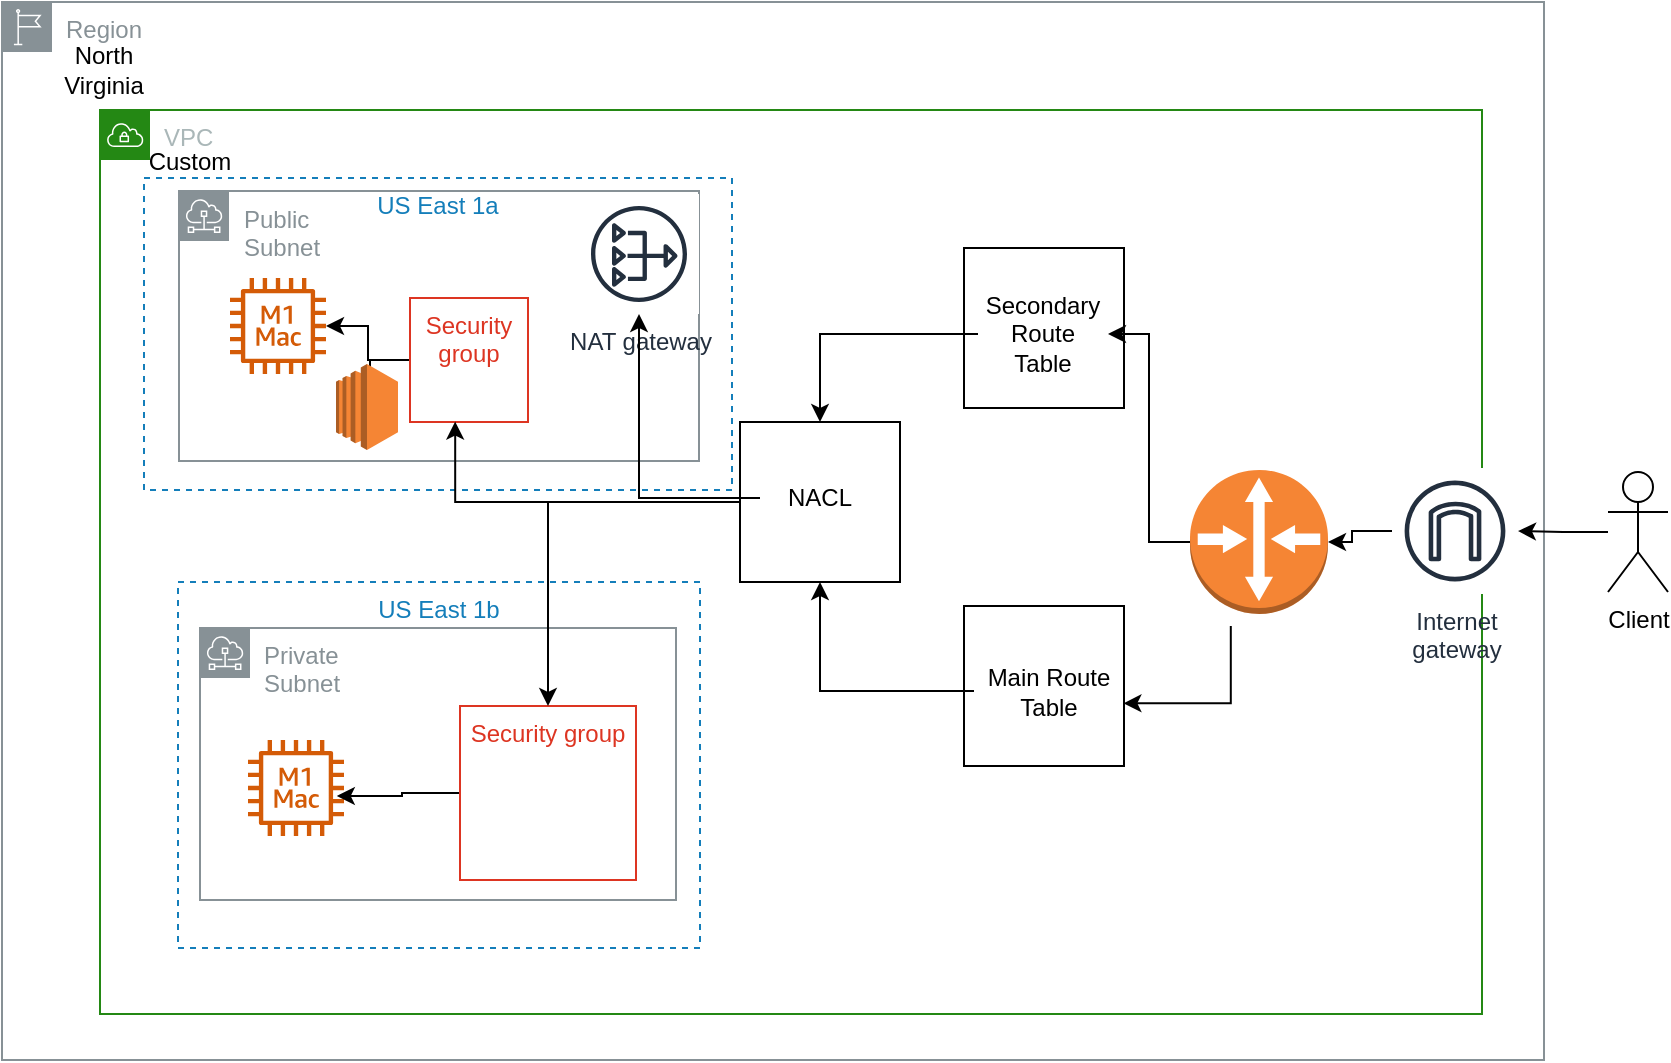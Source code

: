<mxfile version="21.7.2" type="github">
  <diagram name="Page-1" id="zbbqwSZYBmTLBSjIA_Wi">
    <mxGraphModel dx="1050" dy="613" grid="0" gridSize="10" guides="1" tooltips="1" connect="1" arrows="1" fold="1" page="1" pageScale="1" pageWidth="827" pageHeight="1169" math="0" shadow="0">
      <root>
        <mxCell id="0" />
        <mxCell id="1" parent="0" />
        <mxCell id="7gftYJPpzTUkcLlbKnQj-17" value="" style="whiteSpace=wrap;html=1;aspect=fixed;" vertex="1" parent="1">
          <mxGeometry x="526" y="161" width="80" height="80" as="geometry" />
        </mxCell>
        <mxCell id="7gftYJPpzTUkcLlbKnQj-1" value="Region" style="sketch=0;outlineConnect=0;gradientColor=none;html=1;whiteSpace=wrap;fontSize=12;fontStyle=0;shape=mxgraph.aws4.group;grIcon=mxgraph.aws4.group_region;strokeColor=#879196;fillColor=none;verticalAlign=top;align=left;spacingLeft=30;fontColor=#879196;" vertex="1" parent="1">
          <mxGeometry x="45" y="38" width="771" height="529" as="geometry" />
        </mxCell>
        <mxCell id="7gftYJPpzTUkcLlbKnQj-2" value="North Virginia" style="text;html=1;strokeColor=none;fillColor=none;align=center;verticalAlign=middle;whiteSpace=wrap;rounded=0;" vertex="1" parent="1">
          <mxGeometry x="66" y="57" width="60" height="30" as="geometry" />
        </mxCell>
        <mxCell id="7gftYJPpzTUkcLlbKnQj-5" value="VPC" style="points=[[0,0],[0.25,0],[0.5,0],[0.75,0],[1,0],[1,0.25],[1,0.5],[1,0.75],[1,1],[0.75,1],[0.5,1],[0.25,1],[0,1],[0,0.75],[0,0.5],[0,0.25]];outlineConnect=0;gradientColor=none;html=1;whiteSpace=wrap;fontSize=12;fontStyle=0;container=1;pointerEvents=0;collapsible=0;recursiveResize=0;shape=mxgraph.aws4.group;grIcon=mxgraph.aws4.group_vpc;strokeColor=#248814;fillColor=none;verticalAlign=top;align=left;spacingLeft=30;fontColor=#AAB7B8;dashed=0;" vertex="1" parent="1">
          <mxGeometry x="94" y="92" width="691" height="452" as="geometry" />
        </mxCell>
        <UserObject label="Custom" placeholders="1" name="Variable" id="7gftYJPpzTUkcLlbKnQj-6">
          <mxCell style="text;html=1;strokeColor=none;fillColor=none;align=center;verticalAlign=middle;whiteSpace=wrap;overflow=hidden;" vertex="1" parent="7gftYJPpzTUkcLlbKnQj-5">
            <mxGeometry x="5" y="16" width="80" height="20" as="geometry" />
          </mxCell>
        </UserObject>
        <mxCell id="7gftYJPpzTUkcLlbKnQj-51" style="edgeStyle=orthogonalEdgeStyle;rounded=0;orthogonalLoop=1;jettySize=auto;html=1;entryX=1;entryY=0.5;entryDx=0;entryDy=0;" edge="1" parent="7gftYJPpzTUkcLlbKnQj-5" source="7gftYJPpzTUkcLlbKnQj-13" target="7gftYJPpzTUkcLlbKnQj-23">
          <mxGeometry relative="1" as="geometry" />
        </mxCell>
        <mxCell id="7gftYJPpzTUkcLlbKnQj-13" value="" style="outlineConnect=0;dashed=0;verticalLabelPosition=bottom;verticalAlign=top;align=center;html=1;shape=mxgraph.aws3.router;fillColor=#F58534;gradientColor=none;" vertex="1" parent="7gftYJPpzTUkcLlbKnQj-5">
          <mxGeometry x="545" y="180" width="69" height="72" as="geometry" />
        </mxCell>
        <mxCell id="7gftYJPpzTUkcLlbKnQj-23" value="Secondary Route Table" style="text;html=1;strokeColor=none;fillColor=none;align=center;verticalAlign=middle;whiteSpace=wrap;rounded=0;" vertex="1" parent="7gftYJPpzTUkcLlbKnQj-5">
          <mxGeometry x="439" y="73.5" width="65" height="77" as="geometry" />
        </mxCell>
        <mxCell id="7gftYJPpzTUkcLlbKnQj-31" value="US East 1a" style="fillColor=none;strokeColor=#147EBA;dashed=1;verticalAlign=top;fontStyle=0;fontColor=#147EBA;whiteSpace=wrap;html=1;" vertex="1" parent="7gftYJPpzTUkcLlbKnQj-5">
          <mxGeometry x="22" y="34" width="294" height="156" as="geometry" />
        </mxCell>
        <mxCell id="7gftYJPpzTUkcLlbKnQj-32" value="US East 1b" style="fillColor=none;strokeColor=#147EBA;dashed=1;verticalAlign=top;fontStyle=0;fontColor=#147EBA;whiteSpace=wrap;html=1;" vertex="1" parent="7gftYJPpzTUkcLlbKnQj-5">
          <mxGeometry x="39" y="236" width="261" height="183" as="geometry" />
        </mxCell>
        <mxCell id="7gftYJPpzTUkcLlbKnQj-36" value="Public&lt;br&gt;Subnet" style="sketch=0;outlineConnect=0;gradientColor=none;html=1;whiteSpace=wrap;fontSize=12;fontStyle=0;shape=mxgraph.aws4.group;grIcon=mxgraph.aws4.group_subnet;strokeColor=#879196;fillColor=none;verticalAlign=top;align=left;spacingLeft=30;fontColor=#879196;dashed=0;" vertex="1" parent="7gftYJPpzTUkcLlbKnQj-5">
          <mxGeometry x="39.5" y="40.5" width="260" height="135" as="geometry" />
        </mxCell>
        <mxCell id="7gftYJPpzTUkcLlbKnQj-34" value="NAT gateway" style="sketch=0;outlineConnect=0;fontColor=#232F3E;gradientColor=none;strokeColor=#232F3E;fillColor=#ffffff;dashed=0;verticalLabelPosition=bottom;verticalAlign=top;align=center;html=1;fontSize=12;fontStyle=0;aspect=fixed;shape=mxgraph.aws4.resourceIcon;resIcon=mxgraph.aws4.nat_gateway;" vertex="1" parent="7gftYJPpzTUkcLlbKnQj-5">
          <mxGeometry x="239.5" y="42" width="60" height="60" as="geometry" />
        </mxCell>
        <mxCell id="7gftYJPpzTUkcLlbKnQj-46" style="edgeStyle=orthogonalEdgeStyle;rounded=0;orthogonalLoop=1;jettySize=auto;html=1;" edge="1" parent="7gftYJPpzTUkcLlbKnQj-5" source="7gftYJPpzTUkcLlbKnQj-35" target="7gftYJPpzTUkcLlbKnQj-39">
          <mxGeometry relative="1" as="geometry" />
        </mxCell>
        <mxCell id="7gftYJPpzTUkcLlbKnQj-47" style="edgeStyle=orthogonalEdgeStyle;rounded=0;orthogonalLoop=1;jettySize=auto;html=1;" edge="1" parent="7gftYJPpzTUkcLlbKnQj-5" source="7gftYJPpzTUkcLlbKnQj-35" target="7gftYJPpzTUkcLlbKnQj-40">
          <mxGeometry relative="1" as="geometry" />
        </mxCell>
        <mxCell id="7gftYJPpzTUkcLlbKnQj-35" value="Security group" style="fillColor=none;strokeColor=#DD3522;verticalAlign=top;fontStyle=0;fontColor=#DD3522;whiteSpace=wrap;html=1;" vertex="1" parent="7gftYJPpzTUkcLlbKnQj-5">
          <mxGeometry x="155" y="94" width="59" height="62" as="geometry" />
        </mxCell>
        <mxCell id="7gftYJPpzTUkcLlbKnQj-38" value="Private&lt;br&gt;Subnet" style="sketch=0;outlineConnect=0;gradientColor=none;html=1;whiteSpace=wrap;fontSize=12;fontStyle=0;shape=mxgraph.aws4.group;grIcon=mxgraph.aws4.group_subnet;strokeColor=#879196;fillColor=none;verticalAlign=top;align=left;spacingLeft=30;fontColor=#879196;dashed=0;" vertex="1" parent="7gftYJPpzTUkcLlbKnQj-5">
          <mxGeometry x="50" y="259" width="238" height="136" as="geometry" />
        </mxCell>
        <mxCell id="7gftYJPpzTUkcLlbKnQj-39" value="" style="sketch=0;outlineConnect=0;fontColor=#232F3E;gradientColor=none;fillColor=#D45B07;strokeColor=none;dashed=0;verticalLabelPosition=bottom;verticalAlign=top;align=center;html=1;fontSize=12;fontStyle=0;aspect=fixed;pointerEvents=1;shape=mxgraph.aws4.ec2_m1_mac_instance;" vertex="1" parent="7gftYJPpzTUkcLlbKnQj-5">
          <mxGeometry x="65" y="84" width="48" height="48" as="geometry" />
        </mxCell>
        <mxCell id="7gftYJPpzTUkcLlbKnQj-40" value="" style="outlineConnect=0;dashed=0;verticalLabelPosition=bottom;verticalAlign=top;align=center;html=1;shape=mxgraph.aws3.ec2;fillColor=#F58534;gradientColor=none;" vertex="1" parent="7gftYJPpzTUkcLlbKnQj-5">
          <mxGeometry x="118" y="127" width="31" height="43" as="geometry" />
        </mxCell>
        <mxCell id="7gftYJPpzTUkcLlbKnQj-41" value="" style="sketch=0;outlineConnect=0;fontColor=#232F3E;gradientColor=none;fillColor=#D45B07;strokeColor=none;dashed=0;verticalLabelPosition=bottom;verticalAlign=top;align=center;html=1;fontSize=12;fontStyle=0;aspect=fixed;pointerEvents=1;shape=mxgraph.aws4.ec2_m1_mac_instance;" vertex="1" parent="7gftYJPpzTUkcLlbKnQj-5">
          <mxGeometry x="74" y="315" width="48" height="48" as="geometry" />
        </mxCell>
        <mxCell id="7gftYJPpzTUkcLlbKnQj-48" style="edgeStyle=orthogonalEdgeStyle;rounded=0;orthogonalLoop=1;jettySize=auto;html=1;exitX=0;exitY=0.5;exitDx=0;exitDy=0;entryX=0.925;entryY=0.583;entryDx=0;entryDy=0;entryPerimeter=0;" edge="1" parent="7gftYJPpzTUkcLlbKnQj-5" source="7gftYJPpzTUkcLlbKnQj-42" target="7gftYJPpzTUkcLlbKnQj-41">
          <mxGeometry relative="1" as="geometry" />
        </mxCell>
        <mxCell id="7gftYJPpzTUkcLlbKnQj-42" value="Security group" style="fillColor=none;strokeColor=#DD3522;verticalAlign=top;fontStyle=0;fontColor=#DD3522;whiteSpace=wrap;html=1;" vertex="1" parent="7gftYJPpzTUkcLlbKnQj-5">
          <mxGeometry x="180" y="298" width="88" height="87" as="geometry" />
        </mxCell>
        <mxCell id="7gftYJPpzTUkcLlbKnQj-16" value="" style="edgeStyle=orthogonalEdgeStyle;rounded=0;orthogonalLoop=1;jettySize=auto;html=1;" edge="1" parent="1" source="7gftYJPpzTUkcLlbKnQj-7" target="7gftYJPpzTUkcLlbKnQj-13">
          <mxGeometry relative="1" as="geometry" />
        </mxCell>
        <mxCell id="7gftYJPpzTUkcLlbKnQj-7" value="Internet&#xa;gateway" style="sketch=0;outlineConnect=0;fontColor=#232F3E;gradientColor=none;strokeColor=#232F3E;fillColor=#ffffff;dashed=0;verticalLabelPosition=bottom;verticalAlign=top;align=center;html=1;fontSize=12;fontStyle=0;aspect=fixed;shape=mxgraph.aws4.resourceIcon;resIcon=mxgraph.aws4.internet_gateway;" vertex="1" parent="1">
          <mxGeometry x="740" y="271" width="63" height="63" as="geometry" />
        </mxCell>
        <mxCell id="7gftYJPpzTUkcLlbKnQj-15" value="" style="edgeStyle=orthogonalEdgeStyle;rounded=0;orthogonalLoop=1;jettySize=auto;html=1;" edge="1" parent="1" source="7gftYJPpzTUkcLlbKnQj-8" target="7gftYJPpzTUkcLlbKnQj-7">
          <mxGeometry relative="1" as="geometry" />
        </mxCell>
        <mxCell id="7gftYJPpzTUkcLlbKnQj-8" value="Client" style="shape=umlActor;html=1;verticalLabelPosition=bottom;verticalAlign=top;align=center;" vertex="1" parent="1">
          <mxGeometry x="848" y="273" width="30" height="60" as="geometry" />
        </mxCell>
        <mxCell id="7gftYJPpzTUkcLlbKnQj-18" value="" style="whiteSpace=wrap;html=1;aspect=fixed;" vertex="1" parent="1">
          <mxGeometry x="526" y="340" width="80" height="80" as="geometry" />
        </mxCell>
        <mxCell id="7gftYJPpzTUkcLlbKnQj-20" style="edgeStyle=orthogonalEdgeStyle;rounded=0;orthogonalLoop=1;jettySize=auto;html=1;entryX=1.01;entryY=0.608;entryDx=0;entryDy=0;entryPerimeter=0;" edge="1" parent="1">
          <mxGeometry relative="1" as="geometry">
            <mxPoint x="659.4" y="350" as="sourcePoint" />
            <mxPoint x="605.7" y="388.64" as="targetPoint" />
            <Array as="points">
              <mxPoint x="659.9" y="389" />
            </Array>
          </mxGeometry>
        </mxCell>
        <mxCell id="7gftYJPpzTUkcLlbKnQj-29" style="edgeStyle=orthogonalEdgeStyle;rounded=0;orthogonalLoop=1;jettySize=auto;html=1;" edge="1" parent="1" source="7gftYJPpzTUkcLlbKnQj-22" target="7gftYJPpzTUkcLlbKnQj-25">
          <mxGeometry relative="1" as="geometry" />
        </mxCell>
        <mxCell id="7gftYJPpzTUkcLlbKnQj-22" value="Main Route Table" style="text;html=1;strokeColor=none;fillColor=none;align=center;verticalAlign=middle;whiteSpace=wrap;rounded=0;" vertex="1" parent="1">
          <mxGeometry x="531" y="362" width="75" height="41" as="geometry" />
        </mxCell>
        <mxCell id="7gftYJPpzTUkcLlbKnQj-44" style="edgeStyle=orthogonalEdgeStyle;rounded=0;orthogonalLoop=1;jettySize=auto;html=1;entryX=0.383;entryY=0.997;entryDx=0;entryDy=0;entryPerimeter=0;" edge="1" parent="1" source="7gftYJPpzTUkcLlbKnQj-25" target="7gftYJPpzTUkcLlbKnQj-35">
          <mxGeometry relative="1" as="geometry" />
        </mxCell>
        <mxCell id="7gftYJPpzTUkcLlbKnQj-45" style="edgeStyle=orthogonalEdgeStyle;rounded=0;orthogonalLoop=1;jettySize=auto;html=1;" edge="1" parent="1" source="7gftYJPpzTUkcLlbKnQj-25" target="7gftYJPpzTUkcLlbKnQj-42">
          <mxGeometry relative="1" as="geometry" />
        </mxCell>
        <mxCell id="7gftYJPpzTUkcLlbKnQj-25" value="" style="whiteSpace=wrap;html=1;aspect=fixed;" vertex="1" parent="1">
          <mxGeometry x="414" y="248" width="80" height="80" as="geometry" />
        </mxCell>
        <mxCell id="7gftYJPpzTUkcLlbKnQj-43" style="edgeStyle=orthogonalEdgeStyle;rounded=0;orthogonalLoop=1;jettySize=auto;html=1;" edge="1" parent="1" source="7gftYJPpzTUkcLlbKnQj-30" target="7gftYJPpzTUkcLlbKnQj-34">
          <mxGeometry relative="1" as="geometry" />
        </mxCell>
        <mxCell id="7gftYJPpzTUkcLlbKnQj-30" value="NACL" style="text;html=1;strokeColor=none;fillColor=none;align=center;verticalAlign=middle;whiteSpace=wrap;rounded=0;" vertex="1" parent="1">
          <mxGeometry x="424" y="271" width="60" height="30" as="geometry" />
        </mxCell>
        <mxCell id="7gftYJPpzTUkcLlbKnQj-50" style="edgeStyle=orthogonalEdgeStyle;rounded=0;orthogonalLoop=1;jettySize=auto;html=1;" edge="1" parent="1" source="7gftYJPpzTUkcLlbKnQj-23" target="7gftYJPpzTUkcLlbKnQj-25">
          <mxGeometry relative="1" as="geometry" />
        </mxCell>
      </root>
    </mxGraphModel>
  </diagram>
</mxfile>
